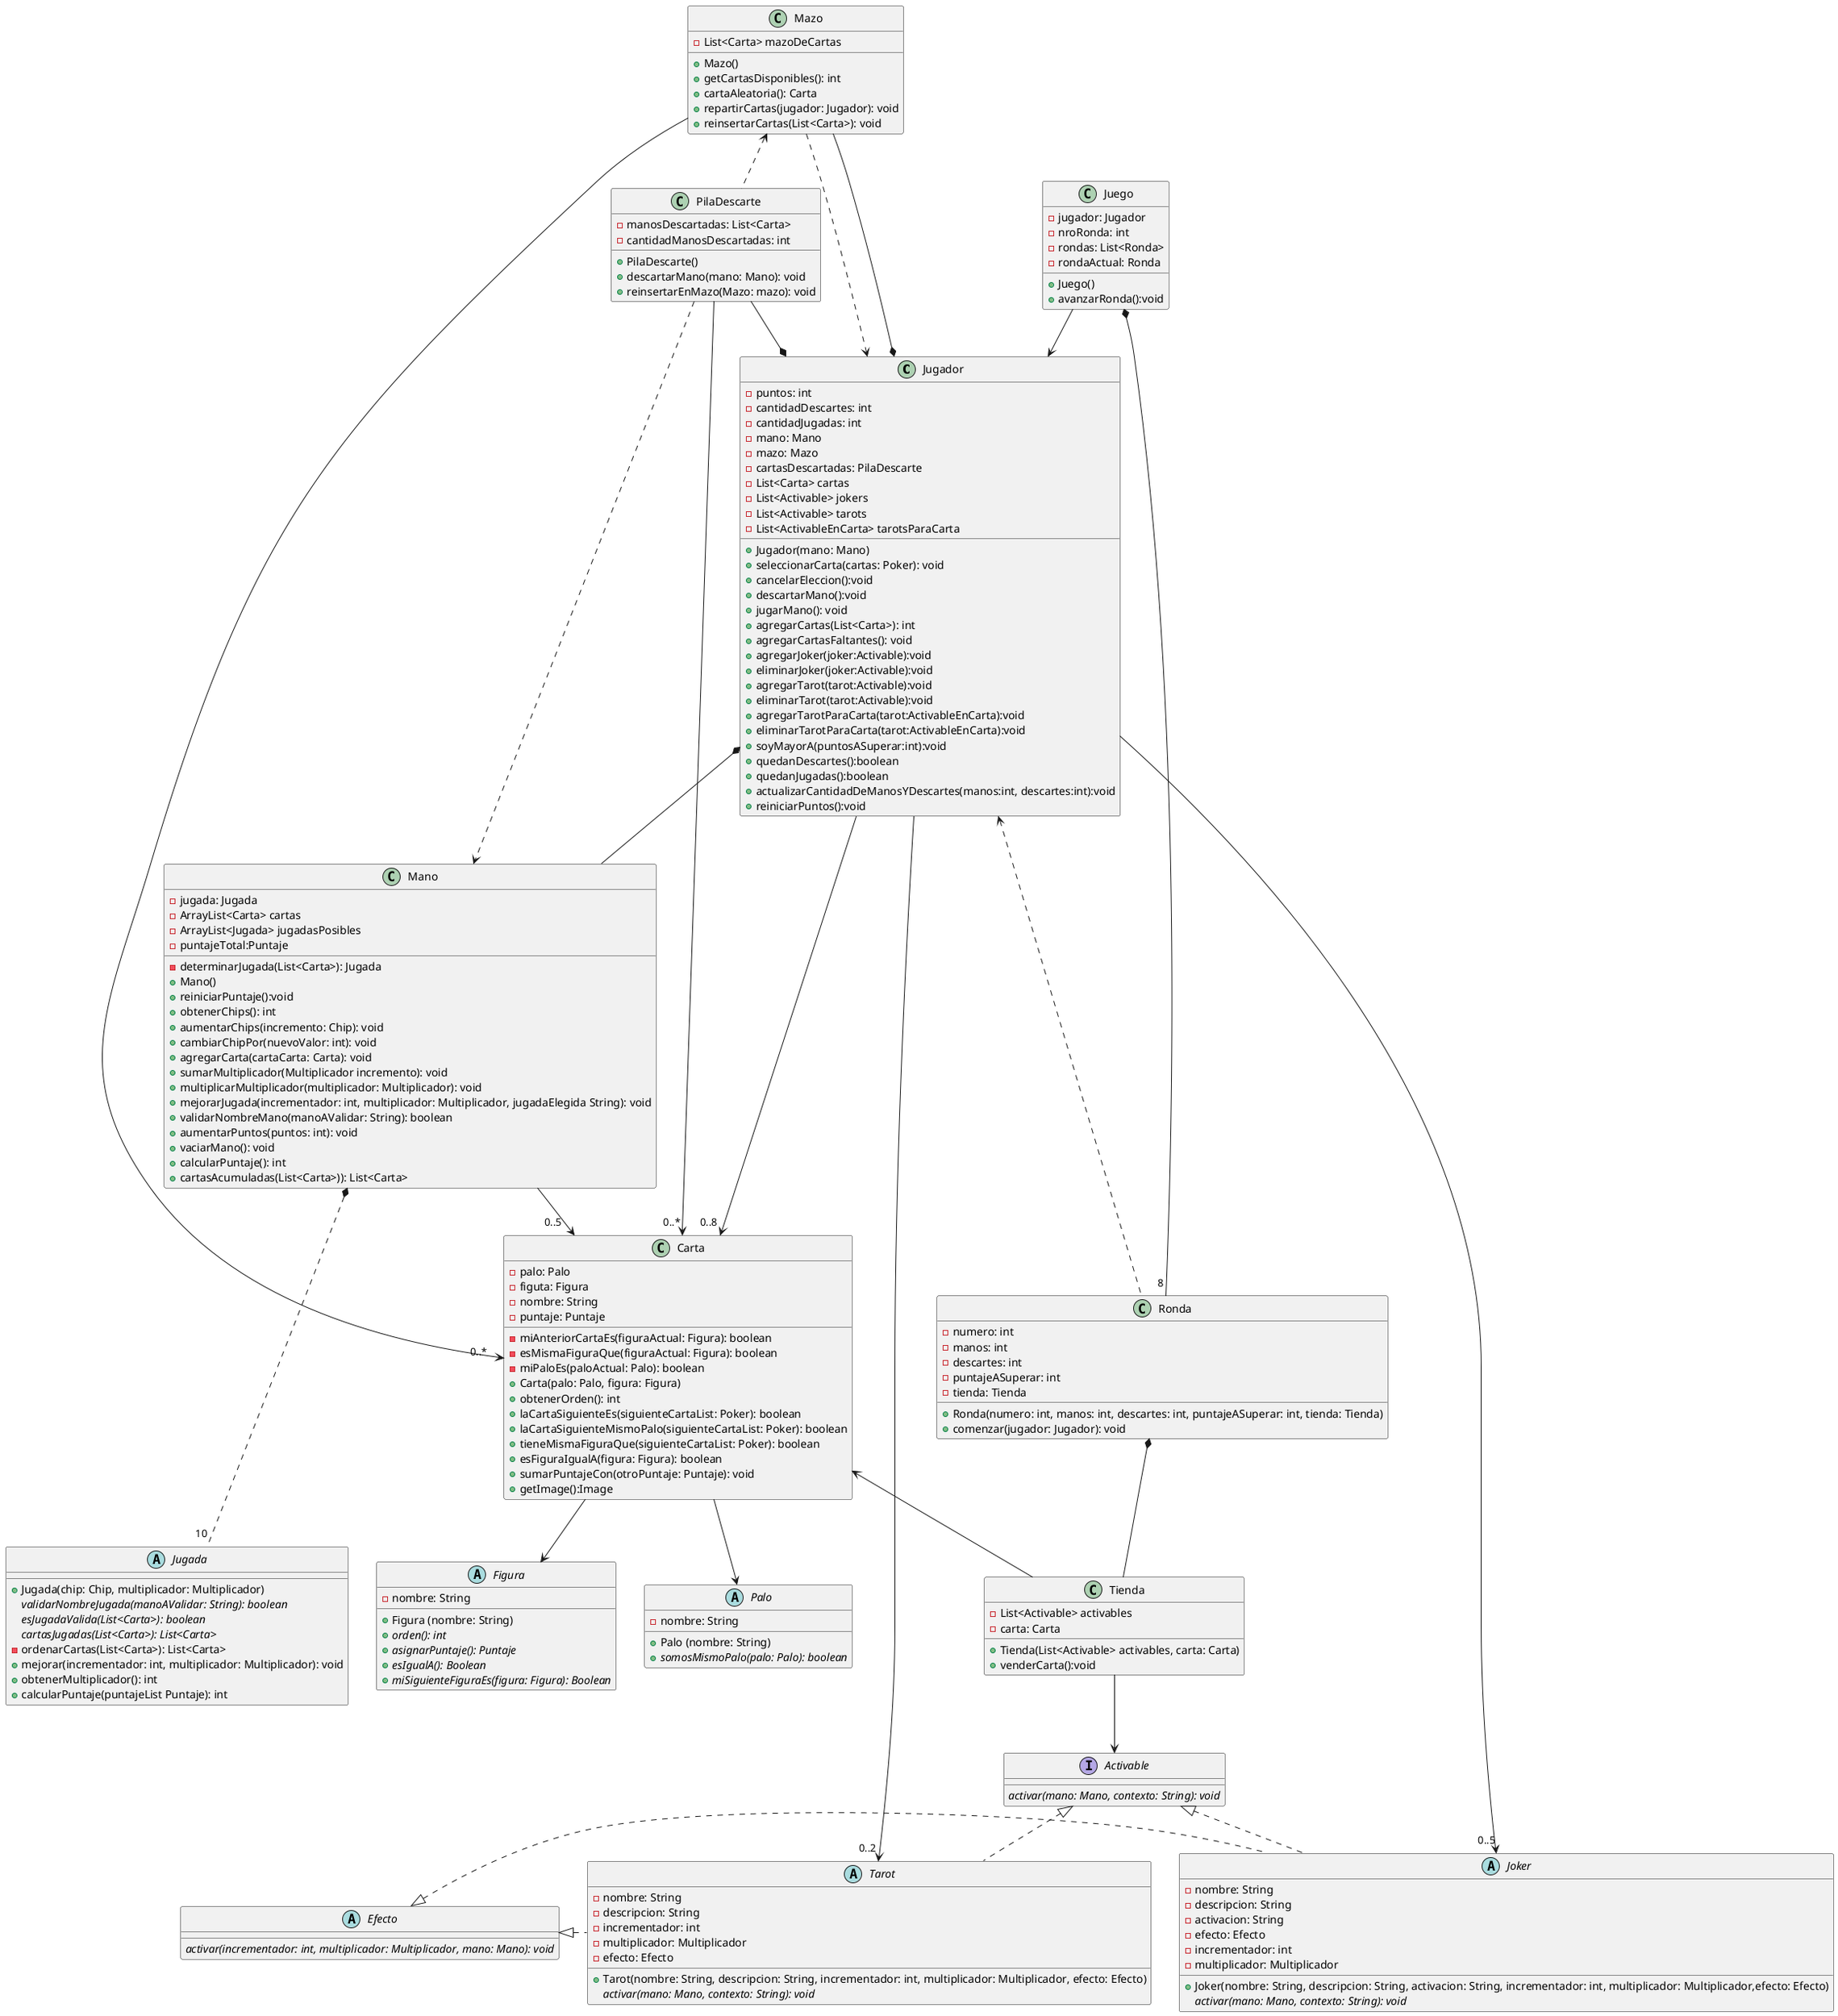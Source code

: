 @@startuml diagramaClases
/'incompleto'/

 class Jugador {
     - puntos: int
     - cantidadDescartes: int
     - cantidadJugadas: int
     - mano: Mano
     - mazo: Mazo
     - cartasDescartadas: PilaDescarte
     - List<Carta> cartas
     - List<Activable> jokers
     - List<Activable> tarots
     - List<ActivableEnCarta> tarotsParaCarta
     + Jugador(mano: Mano)
     + seleccionarCarta(cartas: Poker): void
     + cancelarEleccion():void
     + descartarMano():void
     + jugarMano(): void
     + agregarCartas(List<Carta>): int
     + agregarCartasFaltantes(): void
     + agregarJoker(joker:Activable):void
     + eliminarJoker(joker:Activable):void
     + agregarTarot(tarot:Activable):void
     + eliminarTarot(tarot:Activable):void
     + agregarTarotParaCarta(tarot:ActivableEnCarta):void
     + eliminarTarotParaCarta(tarot:ActivableEnCarta):void
     + soyMayorA(puntosASuperar:int):void
     + quedanDescartes():boolean
     + quedanJugadas():boolean
     + actualizarCantidadDeManosYDescartes(manos:int, descartes:int):void
     + reiniciarPuntos():void
 }


 class Carta {
     - palo: Palo
     - figuta: Figura
     - nombre: String
     - puntaje: Puntaje
     - miAnteriorCartaEs(figuraActual: Figura): boolean
     - esMismaFiguraQue(figuraActual: Figura): boolean
     - miPaloEs(paloActual: Palo): boolean
     + Carta(palo: Palo, figura: Figura)
     + obtenerOrden(): int
     + laCartaSiguienteEs(siguienteCartaList: Poker): boolean
     + laCartaSiguienteMismoPalo(siguienteCartaList: Poker): boolean
     + tieneMismaFiguraQue(siguienteCartaList: Poker): boolean
     + esFiguraIgualA(figura: Figura): boolean
     + sumarPuntajeCon(otroPuntaje: Puntaje): void
     + getImage():Image
 }

abstract class Figura{
    - nombre: String
    +Figura (nombre: String)
    + {abstract} orden(): int
    + {abstract} asignarPuntaje(): Puntaje
    + {abstract} esIgualA(): Boolean
    + {abstract} miSiguienteFiguraEs(figura: Figura): Boolean
}

abstract class Palo{
    - nombre: String
    +Palo (nombre: String)
    + {abstract} somosMismoPalo(palo: Palo): boolean
}


 class Mano {
     - jugada: Jugada
     - ArrayList<Carta> cartas
     - ArrayList<Jugada> jugadasPosibles
     - puntajeTotal:Puntaje
     - determinarJugada(List<Carta>): Jugada
     + Mano()
     + reiniciarPuntaje():void
     + obtenerChips(): int
     + aumentarChips(incremento: Chip): void
     + cambiarChipPor(nuevoValor: int): void
     + agregarCarta(cartaCarta: Carta): void
     + sumarMultiplicador(Multiplicador incremento): void
     + multiplicarMultiplicador(multiplicador: Multiplicador): void
     + mejorarJugada(incrementador: int, multiplicador: Multiplicador, jugadaElegida String): void
     + validarNombreMano(manoAValidar: String): boolean
     + aumentarPuntos(puntos: int): void
     + vaciarMano(): void
     + calcularPuntaje(): int
     + cartasAcumuladas(List<Carta>)): List<Carta>
 }

  abstract class Jugada{
      +Jugada(chip: Chip, multiplicador: Multiplicador)
      {abstract} validarNombreJugada(manoAValidar: String): boolean
      {abstract} esJugadaValida(List<Carta>): boolean
      {abstract} cartasJugadas(List<Carta>): List<Carta>
      -ordenarCartas(List<Carta>): List<Carta>
      +mejorar(incrementador: int, multiplicador: Multiplicador): void
      +obtenerMultiplicador(): int
      + calcularPuntaje(puntajeList Puntaje): int
  }

 abstract class Joker implements Activable{
    -nombre: String
    -descripcion: String
    -activacion: String
    -efecto: Efecto
    -incrementador: int
    -multiplicador: Multiplicador
    +Joker(nombre: String, descripcion: String, activacion: String, incrementador: int, multiplicador: Multiplicador,efecto: Efecto)
    {abstract}activar(mano: Mano, contexto: String): void
 }

 abstract class Tarot implements Activable{
    -nombre: String
    -descripcion: String
    -incrementador: int
    -multiplicador: Multiplicador
    -efecto: Efecto
    +Tarot(nombre: String, descripcion: String, incrementador: int, multiplicador: Multiplicador, efecto: Efecto)
    {abstract}activar(mano: Mano, contexto: String): void
 }

 interface Activable{
    {abstract}activar(mano: Mano, contexto: String): void
 }

abstract class Efecto{
{abstract} activar(incrementador: int, multiplicador: Multiplicador, mano: Mano): void
}

class PilaDescarte {
    - manosDescartadas: List<Carta>
    - cantidadManosDescartadas: int
    + PilaDescarte()
    + descartarMano(mano: Mano): void
    + reinsertarEnMazo(Mazo: mazo): void
 }

class Mazo{
    -List<Carta> mazoDeCartas
    +Mazo()
    +getCartasDisponibles(): int
    +cartaAleatoria(): Carta
    +repartirCartas(jugador: Jugador): void
    +reinsertarCartas(List<Carta>): void
}

class Ronda{
    -numero: int
    -manos: int
    -descartes: int
    -puntajeASuperar: int
    -tienda: Tienda
    +Ronda(numero: int, manos: int, descartes: int, puntajeASuperar: int, tienda: Tienda)
    +comenzar(jugador: Jugador): void
}

class Juego{
    -jugador: Jugador
    -nroRonda: int
    -rondas: List<Ronda>
    -rondaActual: Ronda
    +Juego()
    +avanzarRonda():void
}

class Tienda{
    -List<Activable> activables
    -carta: Carta
    +Tienda(List<Activable> activables, carta: Carta)
    +venderCarta():void
}

Juego *--"8 " Ronda
Ronda *-- Tienda
PilaDescarte --* Jugador
Jugador *-- Mano
Mano -->"0..5   " Carta
Mano *-.-"10 " Jugada
Jugador --->"0..8  " Carta
PilaDescarte ..> Mano
Mazo <.. PilaDescarte
Mazo ...> Jugador
Mazo -->" 0..*    " Carta
Carta --> Palo
Carta --> Figura
Mazo --* Jugador
Jugador -->"0..5" Joker
Jugador -->"0..2 " Tarot
Efecto <|. Tarot
Efecto <|. Joker
Tienda--> Activable
Carta <- Tienda
Juego --> Jugador
PilaDescarte -->"0..* " Carta
Jugador <... Ronda
 @enduml
